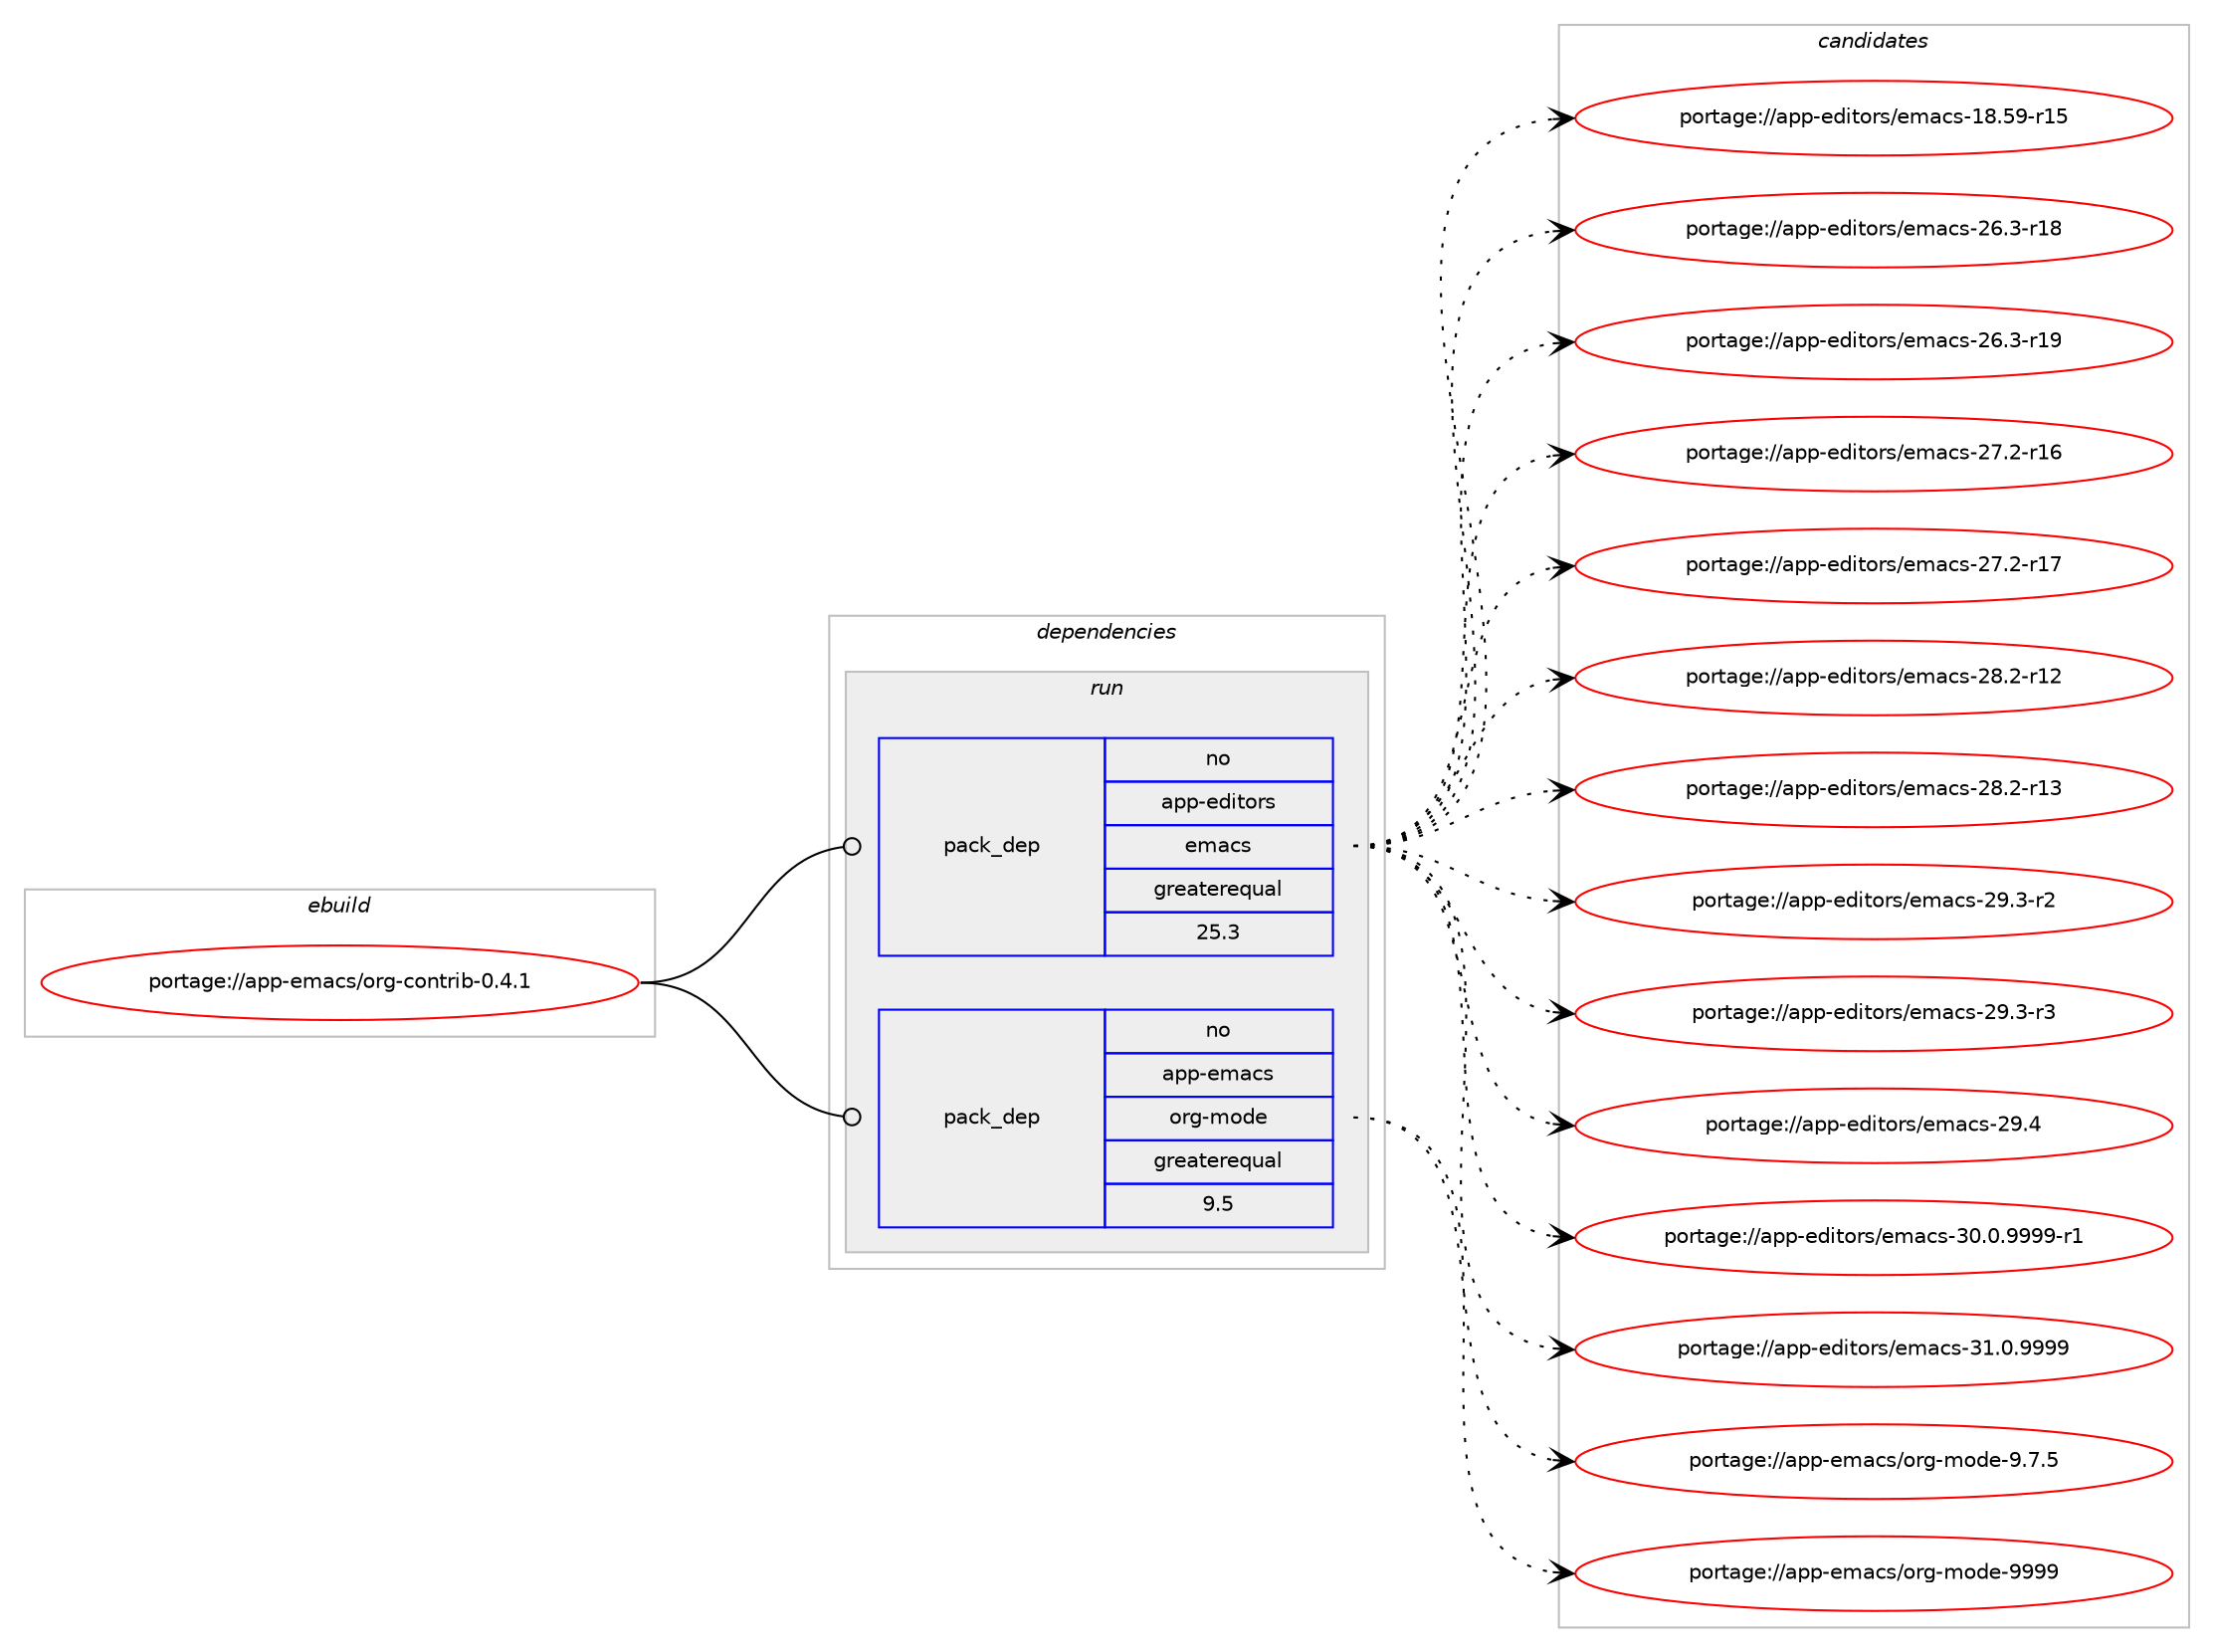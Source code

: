 digraph prolog {

# *************
# Graph options
# *************

newrank=true;
concentrate=true;
compound=true;
graph [rankdir=LR,fontname=Helvetica,fontsize=10,ranksep=1.5];#, ranksep=2.5, nodesep=0.2];
edge  [arrowhead=vee];
node  [fontname=Helvetica,fontsize=10];

# **********
# The ebuild
# **********

subgraph cluster_leftcol {
color=gray;
rank=same;
label=<<i>ebuild</i>>;
id [label="portage://app-emacs/org-contrib-0.4.1", color=red, width=4, href="../app-emacs/org-contrib-0.4.1.svg"];
}

# ****************
# The dependencies
# ****************

subgraph cluster_midcol {
color=gray;
label=<<i>dependencies</i>>;
subgraph cluster_compile {
fillcolor="#eeeeee";
style=filled;
label=<<i>compile</i>>;
}
subgraph cluster_compileandrun {
fillcolor="#eeeeee";
style=filled;
label=<<i>compile and run</i>>;
}
subgraph cluster_run {
fillcolor="#eeeeee";
style=filled;
label=<<i>run</i>>;
subgraph pack3908 {
dependency10108 [label=<<TABLE BORDER="0" CELLBORDER="1" CELLSPACING="0" CELLPADDING="4" WIDTH="220"><TR><TD ROWSPAN="6" CELLPADDING="30">pack_dep</TD></TR><TR><TD WIDTH="110">no</TD></TR><TR><TD>app-editors</TD></TR><TR><TD>emacs</TD></TR><TR><TD>greaterequal</TD></TR><TR><TD>25.3</TD></TR></TABLE>>, shape=none, color=blue];
}
id:e -> dependency10108:w [weight=20,style="solid",arrowhead="odot"];
subgraph pack3909 {
dependency10109 [label=<<TABLE BORDER="0" CELLBORDER="1" CELLSPACING="0" CELLPADDING="4" WIDTH="220"><TR><TD ROWSPAN="6" CELLPADDING="30">pack_dep</TD></TR><TR><TD WIDTH="110">no</TD></TR><TR><TD>app-emacs</TD></TR><TR><TD>org-mode</TD></TR><TR><TD>greaterequal</TD></TR><TR><TD>9.5</TD></TR></TABLE>>, shape=none, color=blue];
}
id:e -> dependency10109:w [weight=20,style="solid",arrowhead="odot"];
}
}

# **************
# The candidates
# **************

subgraph cluster_choices {
rank=same;
color=gray;
label=<<i>candidates</i>>;

subgraph choice3908 {
color=black;
nodesep=1;
choice9711211245101100105116111114115471011099799115454956465357451144953 [label="portage://app-editors/emacs-18.59-r15", color=red, width=4,href="../app-editors/emacs-18.59-r15.svg"];
choice97112112451011001051161111141154710110997991154550544651451144956 [label="portage://app-editors/emacs-26.3-r18", color=red, width=4,href="../app-editors/emacs-26.3-r18.svg"];
choice97112112451011001051161111141154710110997991154550544651451144957 [label="portage://app-editors/emacs-26.3-r19", color=red, width=4,href="../app-editors/emacs-26.3-r19.svg"];
choice97112112451011001051161111141154710110997991154550554650451144954 [label="portage://app-editors/emacs-27.2-r16", color=red, width=4,href="../app-editors/emacs-27.2-r16.svg"];
choice97112112451011001051161111141154710110997991154550554650451144955 [label="portage://app-editors/emacs-27.2-r17", color=red, width=4,href="../app-editors/emacs-27.2-r17.svg"];
choice97112112451011001051161111141154710110997991154550564650451144950 [label="portage://app-editors/emacs-28.2-r12", color=red, width=4,href="../app-editors/emacs-28.2-r12.svg"];
choice97112112451011001051161111141154710110997991154550564650451144951 [label="portage://app-editors/emacs-28.2-r13", color=red, width=4,href="../app-editors/emacs-28.2-r13.svg"];
choice971121124510110010511611111411547101109979911545505746514511450 [label="portage://app-editors/emacs-29.3-r2", color=red, width=4,href="../app-editors/emacs-29.3-r2.svg"];
choice971121124510110010511611111411547101109979911545505746514511451 [label="portage://app-editors/emacs-29.3-r3", color=red, width=4,href="../app-editors/emacs-29.3-r3.svg"];
choice97112112451011001051161111141154710110997991154550574652 [label="portage://app-editors/emacs-29.4", color=red, width=4,href="../app-editors/emacs-29.4.svg"];
choice9711211245101100105116111114115471011099799115455148464846575757574511449 [label="portage://app-editors/emacs-30.0.9999-r1", color=red, width=4,href="../app-editors/emacs-30.0.9999-r1.svg"];
choice971121124510110010511611111411547101109979911545514946484657575757 [label="portage://app-editors/emacs-31.0.9999", color=red, width=4,href="../app-editors/emacs-31.0.9999.svg"];
dependency10108:e -> choice9711211245101100105116111114115471011099799115454956465357451144953:w [style=dotted,weight="100"];
dependency10108:e -> choice97112112451011001051161111141154710110997991154550544651451144956:w [style=dotted,weight="100"];
dependency10108:e -> choice97112112451011001051161111141154710110997991154550544651451144957:w [style=dotted,weight="100"];
dependency10108:e -> choice97112112451011001051161111141154710110997991154550554650451144954:w [style=dotted,weight="100"];
dependency10108:e -> choice97112112451011001051161111141154710110997991154550554650451144955:w [style=dotted,weight="100"];
dependency10108:e -> choice97112112451011001051161111141154710110997991154550564650451144950:w [style=dotted,weight="100"];
dependency10108:e -> choice97112112451011001051161111141154710110997991154550564650451144951:w [style=dotted,weight="100"];
dependency10108:e -> choice971121124510110010511611111411547101109979911545505746514511450:w [style=dotted,weight="100"];
dependency10108:e -> choice971121124510110010511611111411547101109979911545505746514511451:w [style=dotted,weight="100"];
dependency10108:e -> choice97112112451011001051161111141154710110997991154550574652:w [style=dotted,weight="100"];
dependency10108:e -> choice9711211245101100105116111114115471011099799115455148464846575757574511449:w [style=dotted,weight="100"];
dependency10108:e -> choice971121124510110010511611111411547101109979911545514946484657575757:w [style=dotted,weight="100"];
}
subgraph choice3909 {
color=black;
nodesep=1;
choice971121124510110997991154711111410345109111100101455746554653 [label="portage://app-emacs/org-mode-9.7.5", color=red, width=4,href="../app-emacs/org-mode-9.7.5.svg"];
choice9711211245101109979911547111114103451091111001014557575757 [label="portage://app-emacs/org-mode-9999", color=red, width=4,href="../app-emacs/org-mode-9999.svg"];
dependency10109:e -> choice971121124510110997991154711111410345109111100101455746554653:w [style=dotted,weight="100"];
dependency10109:e -> choice9711211245101109979911547111114103451091111001014557575757:w [style=dotted,weight="100"];
}
}

}
